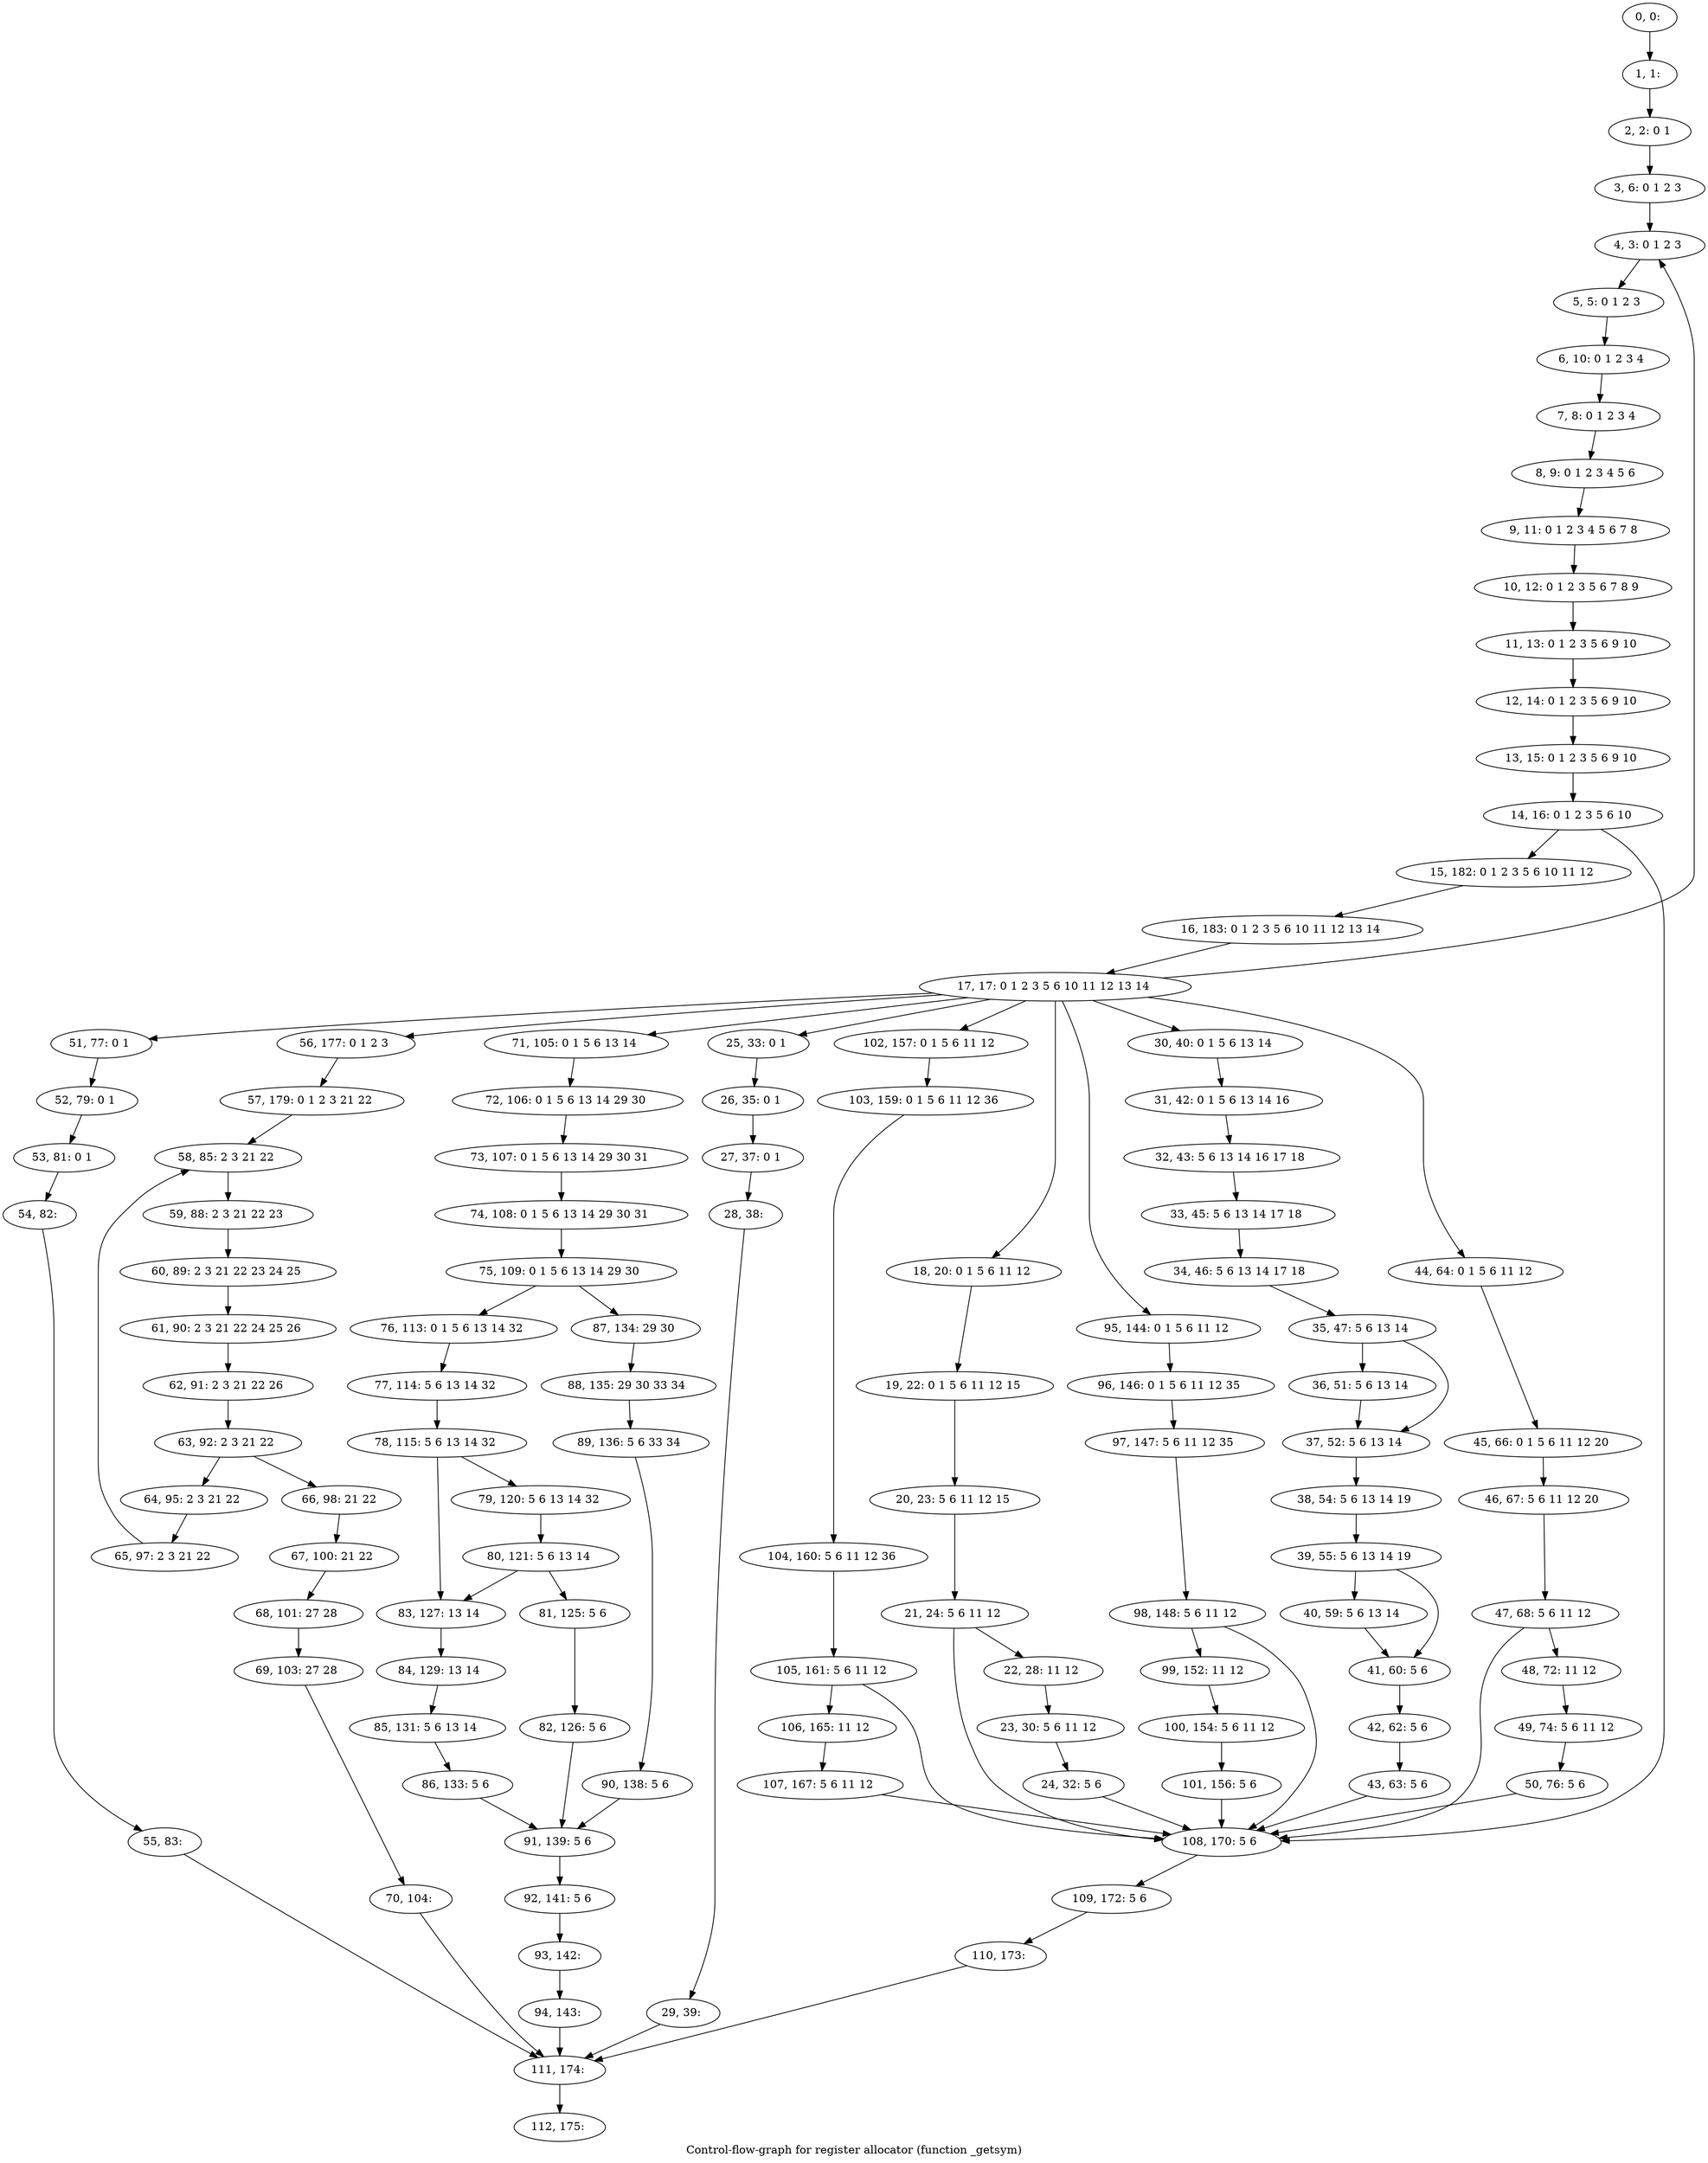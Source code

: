 digraph G {
graph [label="Control-flow-graph for register allocator (function _getsym)"]
0[label="0, 0: "];
1[label="1, 1: "];
2[label="2, 2: 0 1 "];
3[label="3, 6: 0 1 2 3 "];
4[label="4, 3: 0 1 2 3 "];
5[label="5, 5: 0 1 2 3 "];
6[label="6, 10: 0 1 2 3 4 "];
7[label="7, 8: 0 1 2 3 4 "];
8[label="8, 9: 0 1 2 3 4 5 6 "];
9[label="9, 11: 0 1 2 3 4 5 6 7 8 "];
10[label="10, 12: 0 1 2 3 5 6 7 8 9 "];
11[label="11, 13: 0 1 2 3 5 6 9 10 "];
12[label="12, 14: 0 1 2 3 5 6 9 10 "];
13[label="13, 15: 0 1 2 3 5 6 9 10 "];
14[label="14, 16: 0 1 2 3 5 6 10 "];
15[label="15, 182: 0 1 2 3 5 6 10 11 12 "];
16[label="16, 183: 0 1 2 3 5 6 10 11 12 13 14 "];
17[label="17, 17: 0 1 2 3 5 6 10 11 12 13 14 "];
18[label="18, 20: 0 1 5 6 11 12 "];
19[label="19, 22: 0 1 5 6 11 12 15 "];
20[label="20, 23: 5 6 11 12 15 "];
21[label="21, 24: 5 6 11 12 "];
22[label="22, 28: 11 12 "];
23[label="23, 30: 5 6 11 12 "];
24[label="24, 32: 5 6 "];
25[label="25, 33: 0 1 "];
26[label="26, 35: 0 1 "];
27[label="27, 37: 0 1 "];
28[label="28, 38: "];
29[label="29, 39: "];
30[label="30, 40: 0 1 5 6 13 14 "];
31[label="31, 42: 0 1 5 6 13 14 16 "];
32[label="32, 43: 5 6 13 14 16 17 18 "];
33[label="33, 45: 5 6 13 14 17 18 "];
34[label="34, 46: 5 6 13 14 17 18 "];
35[label="35, 47: 5 6 13 14 "];
36[label="36, 51: 5 6 13 14 "];
37[label="37, 52: 5 6 13 14 "];
38[label="38, 54: 5 6 13 14 19 "];
39[label="39, 55: 5 6 13 14 19 "];
40[label="40, 59: 5 6 13 14 "];
41[label="41, 60: 5 6 "];
42[label="42, 62: 5 6 "];
43[label="43, 63: 5 6 "];
44[label="44, 64: 0 1 5 6 11 12 "];
45[label="45, 66: 0 1 5 6 11 12 20 "];
46[label="46, 67: 5 6 11 12 20 "];
47[label="47, 68: 5 6 11 12 "];
48[label="48, 72: 11 12 "];
49[label="49, 74: 5 6 11 12 "];
50[label="50, 76: 5 6 "];
51[label="51, 77: 0 1 "];
52[label="52, 79: 0 1 "];
53[label="53, 81: 0 1 "];
54[label="54, 82: "];
55[label="55, 83: "];
56[label="56, 177: 0 1 2 3 "];
57[label="57, 179: 0 1 2 3 21 22 "];
58[label="58, 85: 2 3 21 22 "];
59[label="59, 88: 2 3 21 22 23 "];
60[label="60, 89: 2 3 21 22 23 24 25 "];
61[label="61, 90: 2 3 21 22 24 25 26 "];
62[label="62, 91: 2 3 21 22 26 "];
63[label="63, 92: 2 3 21 22 "];
64[label="64, 95: 2 3 21 22 "];
65[label="65, 97: 2 3 21 22 "];
66[label="66, 98: 21 22 "];
67[label="67, 100: 21 22 "];
68[label="68, 101: 27 28 "];
69[label="69, 103: 27 28 "];
70[label="70, 104: "];
71[label="71, 105: 0 1 5 6 13 14 "];
72[label="72, 106: 0 1 5 6 13 14 29 30 "];
73[label="73, 107: 0 1 5 6 13 14 29 30 31 "];
74[label="74, 108: 0 1 5 6 13 14 29 30 31 "];
75[label="75, 109: 0 1 5 6 13 14 29 30 "];
76[label="76, 113: 0 1 5 6 13 14 32 "];
77[label="77, 114: 5 6 13 14 32 "];
78[label="78, 115: 5 6 13 14 32 "];
79[label="79, 120: 5 6 13 14 32 "];
80[label="80, 121: 5 6 13 14 "];
81[label="81, 125: 5 6 "];
82[label="82, 126: 5 6 "];
83[label="83, 127: 13 14 "];
84[label="84, 129: 13 14 "];
85[label="85, 131: 5 6 13 14 "];
86[label="86, 133: 5 6 "];
87[label="87, 134: 29 30 "];
88[label="88, 135: 29 30 33 34 "];
89[label="89, 136: 5 6 33 34 "];
90[label="90, 138: 5 6 "];
91[label="91, 139: 5 6 "];
92[label="92, 141: 5 6 "];
93[label="93, 142: "];
94[label="94, 143: "];
95[label="95, 144: 0 1 5 6 11 12 "];
96[label="96, 146: 0 1 5 6 11 12 35 "];
97[label="97, 147: 5 6 11 12 35 "];
98[label="98, 148: 5 6 11 12 "];
99[label="99, 152: 11 12 "];
100[label="100, 154: 5 6 11 12 "];
101[label="101, 156: 5 6 "];
102[label="102, 157: 0 1 5 6 11 12 "];
103[label="103, 159: 0 1 5 6 11 12 36 "];
104[label="104, 160: 5 6 11 12 36 "];
105[label="105, 161: 5 6 11 12 "];
106[label="106, 165: 11 12 "];
107[label="107, 167: 5 6 11 12 "];
108[label="108, 170: 5 6 "];
109[label="109, 172: 5 6 "];
110[label="110, 173: "];
111[label="111, 174: "];
112[label="112, 175: "];
0->1 ;
1->2 ;
2->3 ;
3->4 ;
4->5 ;
5->6 ;
6->7 ;
7->8 ;
8->9 ;
9->10 ;
10->11 ;
11->12 ;
12->13 ;
13->14 ;
14->15 ;
14->108 ;
15->16 ;
16->17 ;
17->56 ;
17->71 ;
17->18 ;
17->25 ;
17->30 ;
17->44 ;
17->51 ;
17->95 ;
17->102 ;
17->4 ;
18->19 ;
19->20 ;
20->21 ;
21->22 ;
21->108 ;
22->23 ;
23->24 ;
24->108 ;
25->26 ;
26->27 ;
27->28 ;
28->29 ;
29->111 ;
30->31 ;
31->32 ;
32->33 ;
33->34 ;
34->35 ;
35->36 ;
35->37 ;
36->37 ;
37->38 ;
38->39 ;
39->40 ;
39->41 ;
40->41 ;
41->42 ;
42->43 ;
43->108 ;
44->45 ;
45->46 ;
46->47 ;
47->48 ;
47->108 ;
48->49 ;
49->50 ;
50->108 ;
51->52 ;
52->53 ;
53->54 ;
54->55 ;
55->111 ;
56->57 ;
57->58 ;
58->59 ;
59->60 ;
60->61 ;
61->62 ;
62->63 ;
63->64 ;
63->66 ;
64->65 ;
65->58 ;
66->67 ;
67->68 ;
68->69 ;
69->70 ;
70->111 ;
71->72 ;
72->73 ;
73->74 ;
74->75 ;
75->76 ;
75->87 ;
76->77 ;
77->78 ;
78->79 ;
78->83 ;
79->80 ;
80->81 ;
80->83 ;
81->82 ;
82->91 ;
83->84 ;
84->85 ;
85->86 ;
86->91 ;
87->88 ;
88->89 ;
89->90 ;
90->91 ;
91->92 ;
92->93 ;
93->94 ;
94->111 ;
95->96 ;
96->97 ;
97->98 ;
98->99 ;
98->108 ;
99->100 ;
100->101 ;
101->108 ;
102->103 ;
103->104 ;
104->105 ;
105->106 ;
105->108 ;
106->107 ;
107->108 ;
108->109 ;
109->110 ;
110->111 ;
111->112 ;
}

